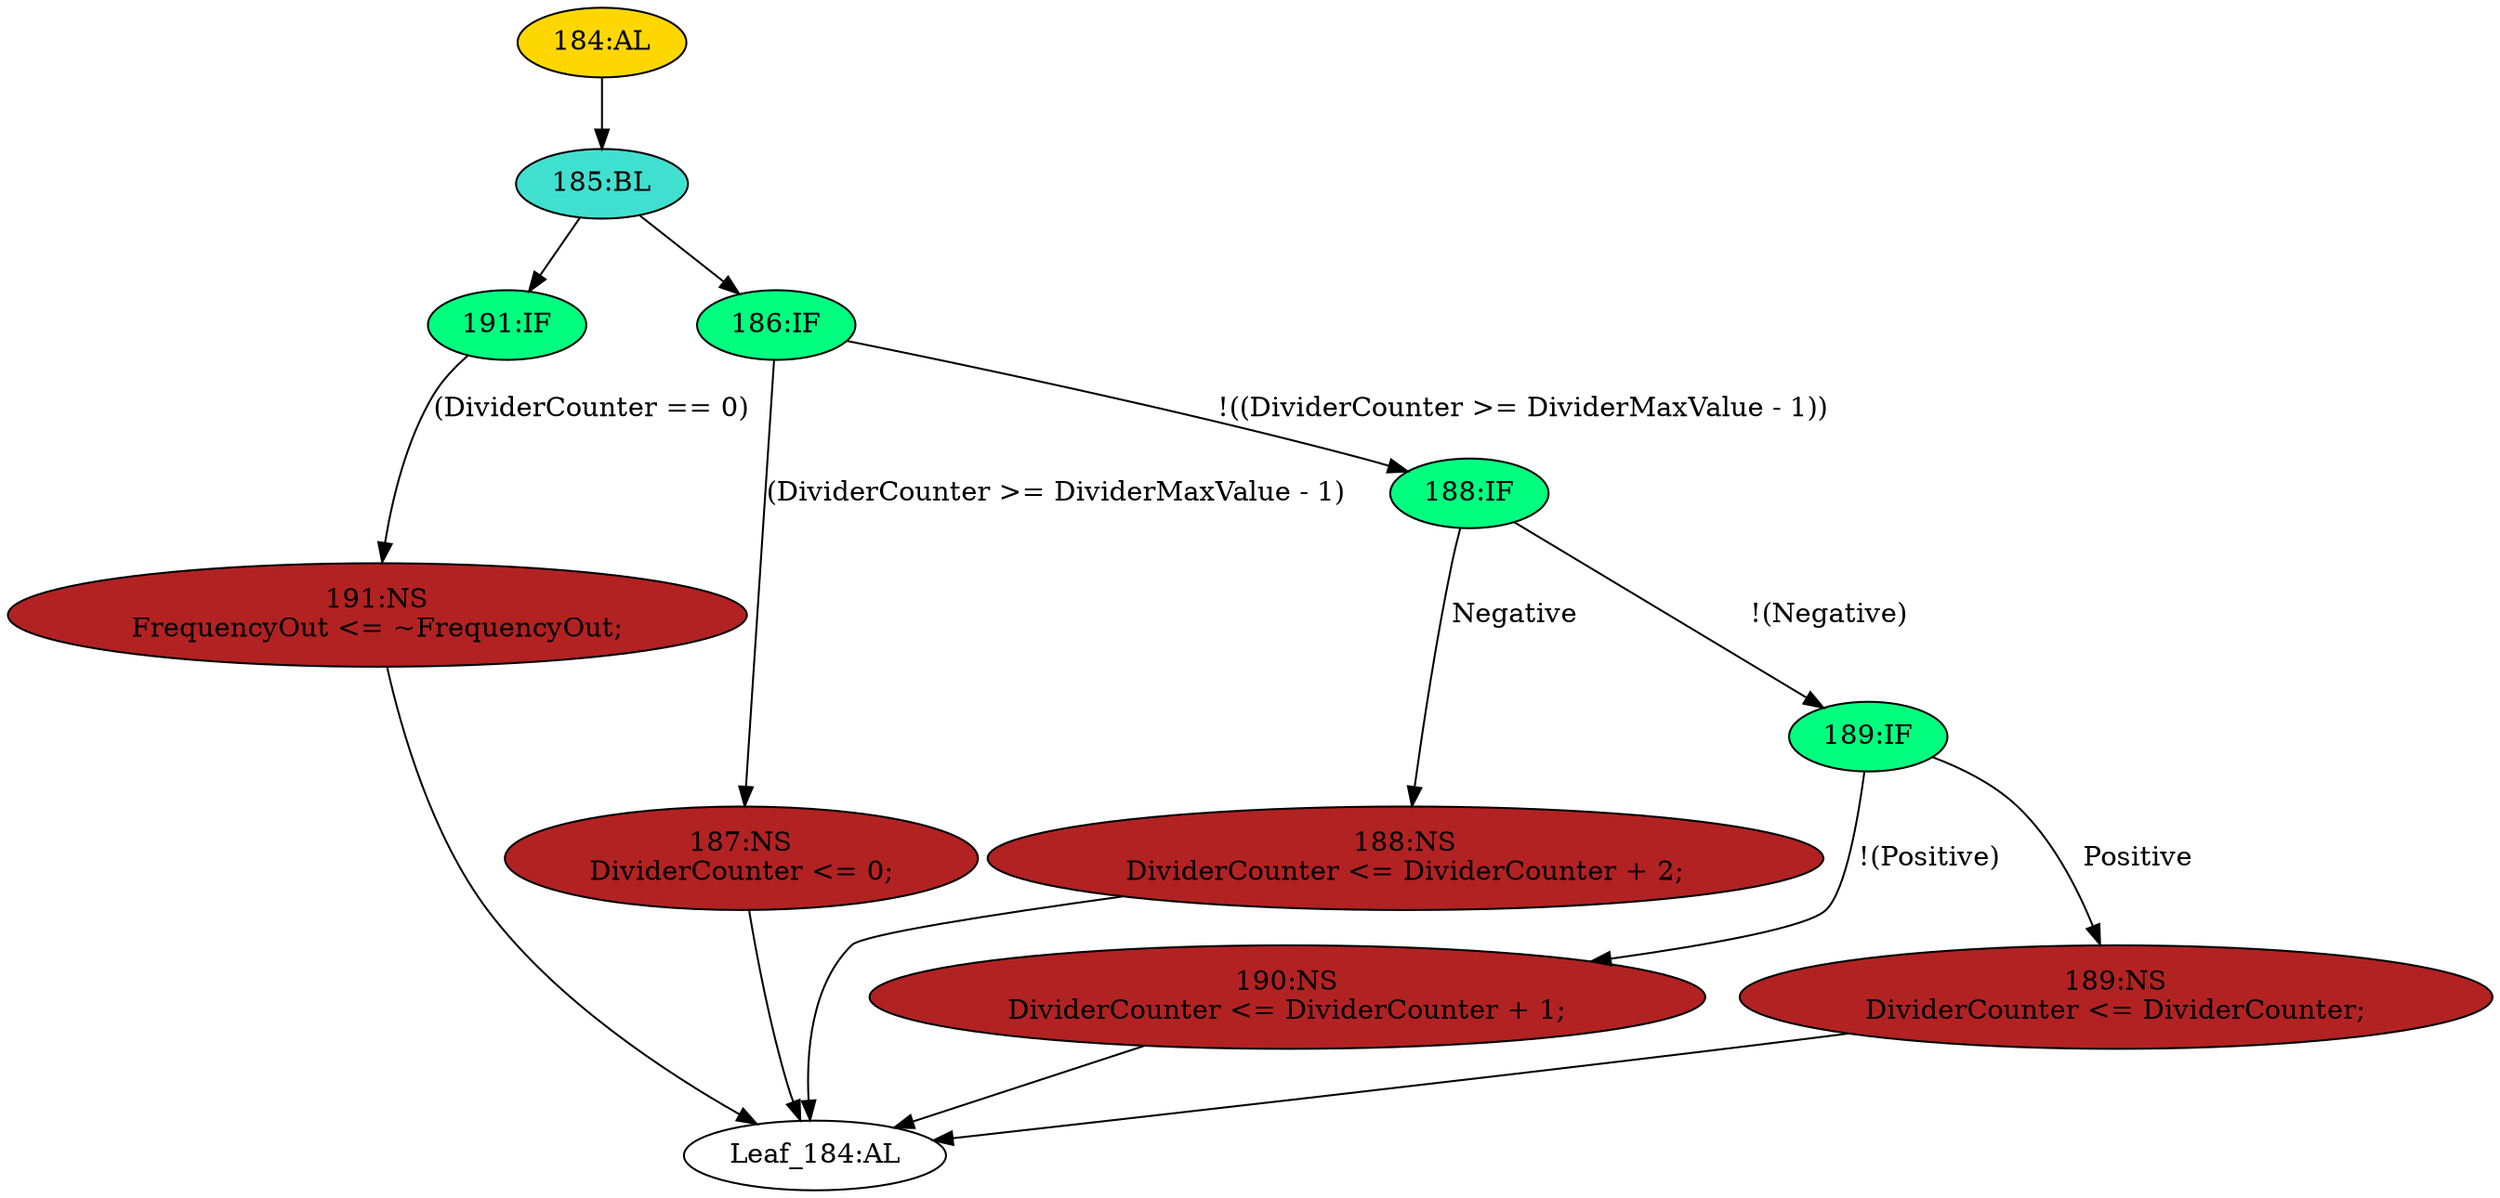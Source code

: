 strict digraph "" {
	node [label="\N"];
	"184:AL"	 [ast="<pyverilog.vparser.ast.Always object at 0x7f12a61c6ad0>",
		clk_sens=True,
		fillcolor=gold,
		label="184:AL",
		sens="['MainClock']",
		statements="[]",
		style=filled,
		typ=Always,
		use_var="['DividerMaxValue', 'FrequencyOut', 'DividerCounter', 'Negative', 'Positive']"];
	"185:BL"	 [ast="<pyverilog.vparser.ast.Block object at 0x7f12a61c6c90>",
		fillcolor=turquoise,
		label="185:BL",
		statements="[]",
		style=filled,
		typ=Block];
	"184:AL" -> "185:BL"	 [cond="[]",
		lineno=None];
	"188:NS"	 [ast="<pyverilog.vparser.ast.NonblockingSubstitution object at 0x7f12a5f32e90>",
		fillcolor=firebrick,
		label="188:NS
DividerCounter <= DividerCounter + 2;",
		statements="[<pyverilog.vparser.ast.NonblockingSubstitution object at 0x7f12a5f32e90>]",
		style=filled,
		typ=NonblockingSubstitution];
	"Leaf_184:AL"	 [def_var="['FrequencyOut', 'DividerCounter']",
		label="Leaf_184:AL"];
	"188:NS" -> "Leaf_184:AL"	 [cond="[]",
		lineno=None];
	"191:IF"	 [ast="<pyverilog.vparser.ast.IfStatement object at 0x7f12a5f29bd0>",
		fillcolor=springgreen,
		label="191:IF",
		statements="[]",
		style=filled,
		typ=IfStatement];
	"191:NS"	 [ast="<pyverilog.vparser.ast.NonblockingSubstitution object at 0x7f12a5f29350>",
		fillcolor=firebrick,
		label="191:NS
FrequencyOut <= ~FrequencyOut;",
		statements="[<pyverilog.vparser.ast.NonblockingSubstitution object at 0x7f12a5f29350>]",
		style=filled,
		typ=NonblockingSubstitution];
	"191:IF" -> "191:NS"	 [cond="['DividerCounter']",
		label="(DividerCounter == 0)",
		lineno=191];
	"187:NS"	 [ast="<pyverilog.vparser.ast.NonblockingSubstitution object at 0x7f12a5f29e90>",
		fillcolor=firebrick,
		label="187:NS
DividerCounter <= 0;",
		statements="[<pyverilog.vparser.ast.NonblockingSubstitution object at 0x7f12a5f29e90>]",
		style=filled,
		typ=NonblockingSubstitution];
	"187:NS" -> "Leaf_184:AL"	 [cond="[]",
		lineno=None];
	"188:IF"	 [ast="<pyverilog.vparser.ast.IfStatement object at 0x7f12a61c6990>",
		fillcolor=springgreen,
		label="188:IF",
		statements="[]",
		style=filled,
		typ=IfStatement];
	"188:IF" -> "188:NS"	 [cond="['Negative']",
		label=Negative,
		lineno=188];
	"189:IF"	 [ast="<pyverilog.vparser.ast.IfStatement object at 0x7f12a61c6b90>",
		fillcolor=springgreen,
		label="189:IF",
		statements="[]",
		style=filled,
		typ=IfStatement];
	"188:IF" -> "189:IF"	 [cond="['Negative']",
		label="!(Negative)",
		lineno=188];
	"190:NS"	 [ast="<pyverilog.vparser.ast.NonblockingSubstitution object at 0x7f12a61c6e90>",
		fillcolor=firebrick,
		label="190:NS
DividerCounter <= DividerCounter + 1;",
		statements="[<pyverilog.vparser.ast.NonblockingSubstitution object at 0x7f12a61c6e90>]",
		style=filled,
		typ=NonblockingSubstitution];
	"190:NS" -> "Leaf_184:AL"	 [cond="[]",
		lineno=None];
	"191:NS" -> "Leaf_184:AL"	 [cond="[]",
		lineno=None];
	"189:IF" -> "190:NS"	 [cond="['Positive']",
		label="!(Positive)",
		lineno=189];
	"189:NS"	 [ast="<pyverilog.vparser.ast.NonblockingSubstitution object at 0x7f12a5f321d0>",
		fillcolor=firebrick,
		label="189:NS
DividerCounter <= DividerCounter;",
		statements="[<pyverilog.vparser.ast.NonblockingSubstitution object at 0x7f12a5f321d0>]",
		style=filled,
		typ=NonblockingSubstitution];
	"189:IF" -> "189:NS"	 [cond="['Positive']",
		label=Positive,
		lineno=189];
	"185:BL" -> "191:IF"	 [cond="[]",
		lineno=None];
	"186:IF"	 [ast="<pyverilog.vparser.ast.IfStatement object at 0x7f12a61c6a50>",
		fillcolor=springgreen,
		label="186:IF",
		statements="[]",
		style=filled,
		typ=IfStatement];
	"185:BL" -> "186:IF"	 [cond="[]",
		lineno=None];
	"186:IF" -> "187:NS"	 [cond="['DividerCounter', 'DividerMaxValue']",
		label="(DividerCounter >= DividerMaxValue - 1)",
		lineno=186];
	"186:IF" -> "188:IF"	 [cond="['DividerCounter', 'DividerMaxValue']",
		label="!((DividerCounter >= DividerMaxValue - 1))",
		lineno=186];
	"189:NS" -> "Leaf_184:AL"	 [cond="[]",
		lineno=None];
}
